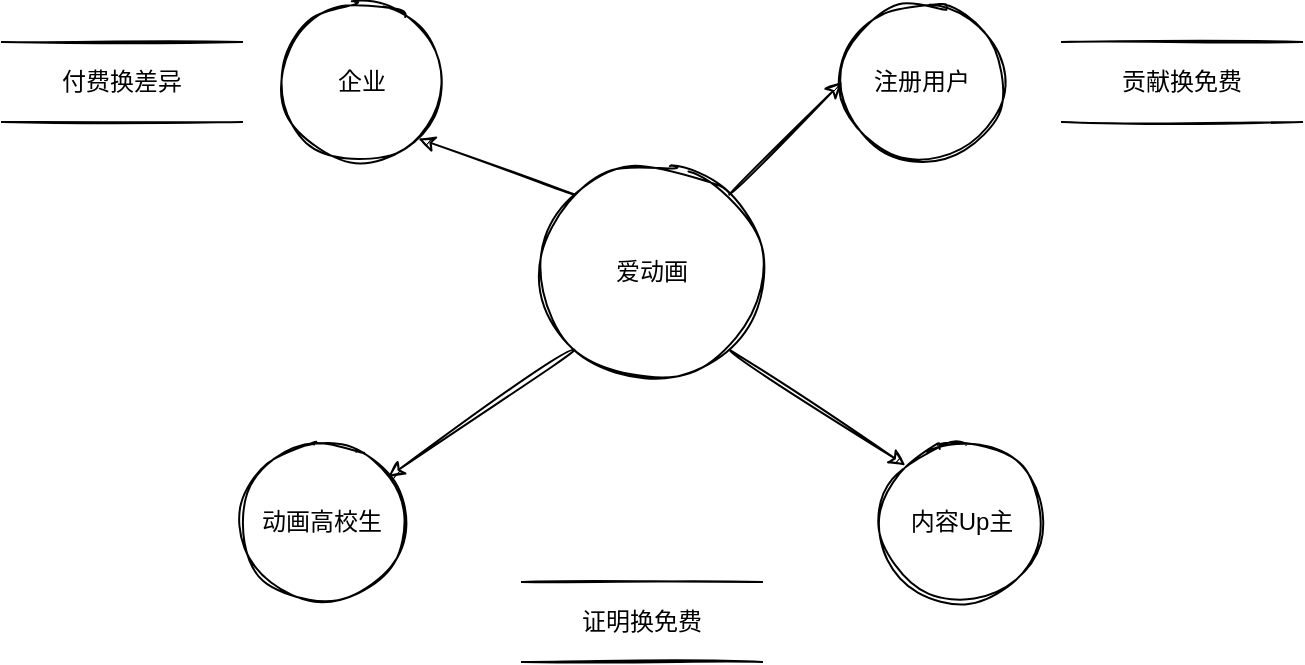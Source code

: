 <mxfile version="20.0.4" type="github">
  <diagram id="sRj0FKmPNzU5iEJd3fLG" name="Page-1">
    <mxGraphModel dx="770" dy="535" grid="1" gridSize="10" guides="1" tooltips="1" connect="1" arrows="1" fold="1" page="1" pageScale="1" pageWidth="827" pageHeight="1169" math="0" shadow="0">
      <root>
        <mxCell id="0" />
        <mxCell id="1" parent="0" />
        <mxCell id="NbZW_rrjMgkkwuXzkcz1-1" value="爱动画" style="ellipse;whiteSpace=wrap;html=1;aspect=fixed;sketch=1;" parent="1" vertex="1">
          <mxGeometry x="350" y="220" width="110" height="110" as="geometry" />
        </mxCell>
        <mxCell id="NbZW_rrjMgkkwuXzkcz1-2" value="注册用户" style="ellipse;whiteSpace=wrap;html=1;aspect=fixed;sketch=1;" parent="1" vertex="1">
          <mxGeometry x="500" y="140" width="80" height="80" as="geometry" />
        </mxCell>
        <mxCell id="NbZW_rrjMgkkwuXzkcz1-3" value="动画高校生" style="ellipse;whiteSpace=wrap;html=1;aspect=fixed;sketch=1;" parent="1" vertex="1">
          <mxGeometry x="200" y="360" width="80" height="80" as="geometry" />
        </mxCell>
        <mxCell id="NbZW_rrjMgkkwuXzkcz1-4" value="内容Up主" style="ellipse;whiteSpace=wrap;html=1;aspect=fixed;sketch=1;" parent="1" vertex="1">
          <mxGeometry x="520" y="360" width="80" height="80" as="geometry" />
        </mxCell>
        <mxCell id="NbZW_rrjMgkkwuXzkcz1-5" value="企业" style="ellipse;whiteSpace=wrap;html=1;aspect=fixed;sketch=1;" parent="1" vertex="1">
          <mxGeometry x="220" y="140" width="80" height="80" as="geometry" />
        </mxCell>
        <mxCell id="NbZW_rrjMgkkwuXzkcz1-6" value="" style="endArrow=classic;html=1;rounded=0;exitX=1;exitY=0;exitDx=0;exitDy=0;entryX=0;entryY=0.5;entryDx=0;entryDy=0;sketch=1;curved=1;" parent="1" source="NbZW_rrjMgkkwuXzkcz1-1" target="NbZW_rrjMgkkwuXzkcz1-2" edge="1">
          <mxGeometry width="50" height="50" relative="1" as="geometry">
            <mxPoint x="380" y="180" as="sourcePoint" />
            <mxPoint x="430" y="130" as="targetPoint" />
          </mxGeometry>
        </mxCell>
        <mxCell id="NbZW_rrjMgkkwuXzkcz1-7" value="" style="endArrow=classic;html=1;rounded=0;exitX=1;exitY=1;exitDx=0;exitDy=0;entryX=0;entryY=0;entryDx=0;entryDy=0;sketch=1;curved=1;" parent="1" source="NbZW_rrjMgkkwuXzkcz1-1" target="NbZW_rrjMgkkwuXzkcz1-4" edge="1">
          <mxGeometry width="50" height="50" relative="1" as="geometry">
            <mxPoint x="460" y="330" as="sourcePoint" />
            <mxPoint x="510" y="280" as="targetPoint" />
          </mxGeometry>
        </mxCell>
        <mxCell id="NbZW_rrjMgkkwuXzkcz1-8" value="" style="endArrow=classic;html=1;rounded=0;exitX=0;exitY=1;exitDx=0;exitDy=0;sketch=1;curved=1;" parent="1" source="NbZW_rrjMgkkwuXzkcz1-1" target="NbZW_rrjMgkkwuXzkcz1-3" edge="1">
          <mxGeometry width="50" height="50" relative="1" as="geometry">
            <mxPoint x="270" y="300" as="sourcePoint" />
            <mxPoint x="320" y="250" as="targetPoint" />
          </mxGeometry>
        </mxCell>
        <mxCell id="NbZW_rrjMgkkwuXzkcz1-9" value="" style="endArrow=classic;html=1;rounded=0;exitX=0;exitY=0;exitDx=0;exitDy=0;entryX=1;entryY=1;entryDx=0;entryDy=0;sketch=1;curved=1;" parent="1" source="NbZW_rrjMgkkwuXzkcz1-1" target="NbZW_rrjMgkkwuXzkcz1-5" edge="1">
          <mxGeometry width="50" height="50" relative="1" as="geometry">
            <mxPoint x="310" y="190" as="sourcePoint" />
            <mxPoint x="360" y="140" as="targetPoint" />
          </mxGeometry>
        </mxCell>
        <mxCell id="NbZW_rrjMgkkwuXzkcz1-10" value="贡献换免费" style="shape=partialRectangle;whiteSpace=wrap;html=1;left=0;right=0;fillColor=none;sketch=1;" parent="1" vertex="1">
          <mxGeometry x="610" y="160" width="120" height="40" as="geometry" />
        </mxCell>
        <mxCell id="NbZW_rrjMgkkwuXzkcz1-11" value="证明换免费" style="shape=partialRectangle;whiteSpace=wrap;html=1;left=0;right=0;fillColor=none;sketch=1;" parent="1" vertex="1">
          <mxGeometry x="340" y="430" width="120" height="40" as="geometry" />
        </mxCell>
        <mxCell id="NbZW_rrjMgkkwuXzkcz1-12" value="付费换差异" style="shape=partialRectangle;whiteSpace=wrap;html=1;left=0;right=0;fillColor=none;sketch=1;" parent="1" vertex="1">
          <mxGeometry x="80" y="160" width="120" height="40" as="geometry" />
        </mxCell>
      </root>
    </mxGraphModel>
  </diagram>
</mxfile>
